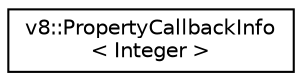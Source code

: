 digraph "Graphical Class Hierarchy"
{
  edge [fontname="Helvetica",fontsize="10",labelfontname="Helvetica",labelfontsize="10"];
  node [fontname="Helvetica",fontsize="10",shape=record];
  rankdir="LR";
  Node1 [label="v8::PropertyCallbackInfo\l\< Integer \>",height=0.2,width=0.4,color="black", fillcolor="white", style="filled",URL="$classv8_1_1PropertyCallbackInfo.html"];
}
